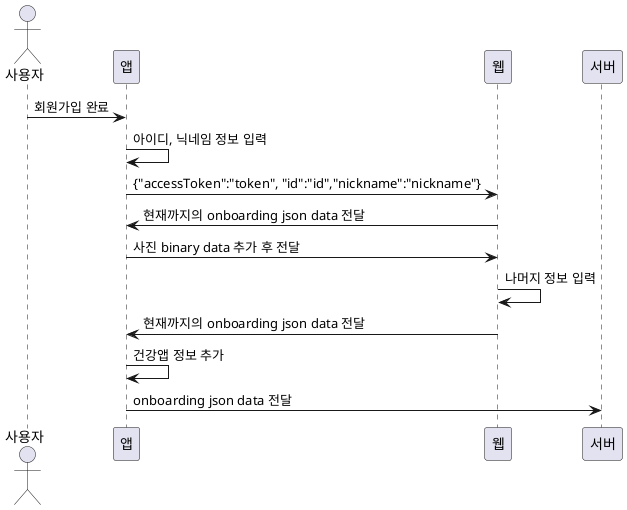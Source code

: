 @startuml
'https://plantuml.com/sequence-diagram

actor 사용자
participant "앱" as app
participant "웹" as web
participant "서버" as server

사용자 -> app : 회원가입 완료 
app -> app : 아이디, 닉네임 정보 입력
app -> web : {"accessToken":"token", "id":"id","nickname":"nickname"}
web -> app : 현재까지의 onboarding json data 전달
app -> web : 사진 binary data 추가 후 전달
web -> web : 나머지 정보 입력
web -> app : 현재까지의 onboarding json data 전달
app -> app : 건강앱 정보 추가
app -> server : onboarding json data 전달
